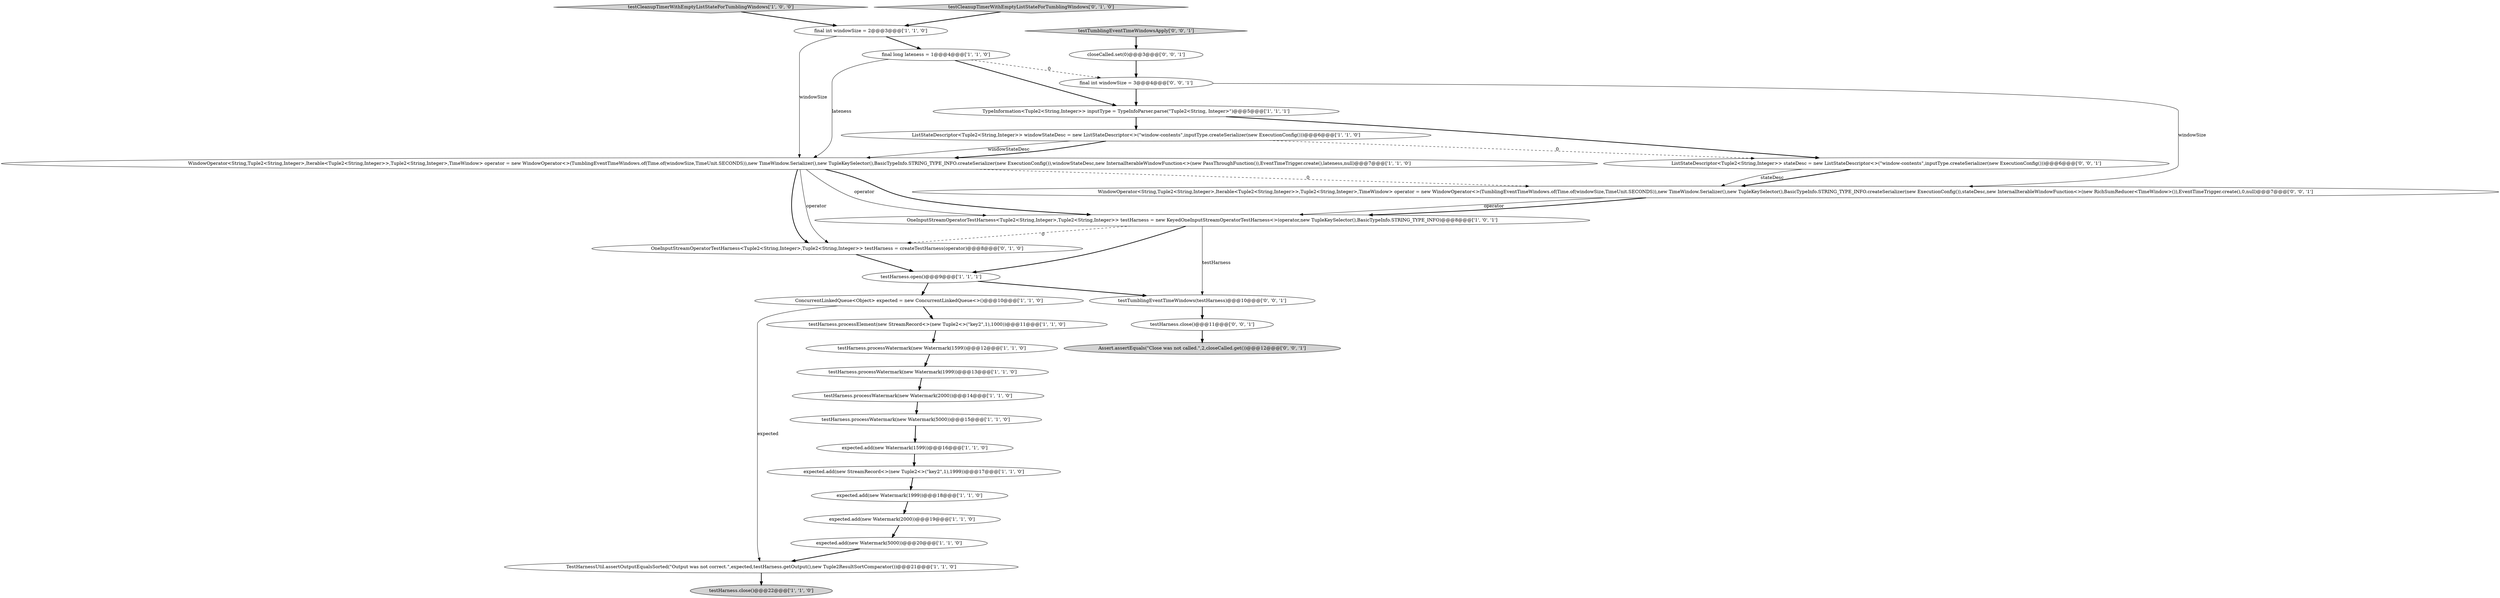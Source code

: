digraph {
14 [style = filled, label = "testHarness.processWatermark(new Watermark(1599))@@@12@@@['1', '1', '0']", fillcolor = white, shape = ellipse image = "AAA0AAABBB1BBB"];
4 [style = filled, label = "expected.add(new Watermark(5000))@@@20@@@['1', '1', '0']", fillcolor = white, shape = ellipse image = "AAA0AAABBB1BBB"];
8 [style = filled, label = "testHarness.processElement(new StreamRecord<>(new Tuple2<>(\"key2\",1),1000))@@@11@@@['1', '1', '0']", fillcolor = white, shape = ellipse image = "AAA0AAABBB1BBB"];
7 [style = filled, label = "testCleanupTimerWithEmptyListStateForTumblingWindows['1', '0', '0']", fillcolor = lightgray, shape = diamond image = "AAA0AAABBB1BBB"];
15 [style = filled, label = "testHarness.processWatermark(new Watermark(1999))@@@13@@@['1', '1', '0']", fillcolor = white, shape = ellipse image = "AAA0AAABBB1BBB"];
27 [style = filled, label = "Assert.assertEquals(\"Close was not called.\",2,closeCalled.get())@@@12@@@['0', '0', '1']", fillcolor = lightgray, shape = ellipse image = "AAA0AAABBB3BBB"];
18 [style = filled, label = "TypeInformation<Tuple2<String,Integer>> inputType = TypeInfoParser.parse(\"Tuple2<String, Integer>\")@@@5@@@['1', '1', '1']", fillcolor = white, shape = ellipse image = "AAA0AAABBB1BBB"];
13 [style = filled, label = "ConcurrentLinkedQueue<Object> expected = new ConcurrentLinkedQueue<>()@@@10@@@['1', '1', '0']", fillcolor = white, shape = ellipse image = "AAA0AAABBB1BBB"];
10 [style = filled, label = "testHarness.processWatermark(new Watermark(5000))@@@15@@@['1', '1', '0']", fillcolor = white, shape = ellipse image = "AAA0AAABBB1BBB"];
21 [style = filled, label = "OneInputStreamOperatorTestHarness<Tuple2<String,Integer>,Tuple2<String,Integer>> testHarness = createTestHarness(operator)@@@8@@@['0', '1', '0']", fillcolor = white, shape = ellipse image = "AAA1AAABBB2BBB"];
6 [style = filled, label = "expected.add(new Watermark(1599))@@@16@@@['1', '1', '0']", fillcolor = white, shape = ellipse image = "AAA0AAABBB1BBB"];
24 [style = filled, label = "testHarness.close()@@@11@@@['0', '0', '1']", fillcolor = white, shape = ellipse image = "AAA0AAABBB3BBB"];
3 [style = filled, label = "WindowOperator<String,Tuple2<String,Integer>,Iterable<Tuple2<String,Integer>>,Tuple2<String,Integer>,TimeWindow> operator = new WindowOperator<>(TumblingEventTimeWindows.of(Time.of(windowSize,TimeUnit.SECONDS)),new TimeWindow.Serializer(),new TupleKeySelector(),BasicTypeInfo.STRING_TYPE_INFO.createSerializer(new ExecutionConfig()),windowStateDesc,new InternalIterableWindowFunction<>(new PassThroughFunction()),EventTimeTrigger.create(),lateness,null)@@@7@@@['1', '1', '0']", fillcolor = white, shape = ellipse image = "AAA0AAABBB1BBB"];
16 [style = filled, label = "expected.add(new Watermark(1999))@@@18@@@['1', '1', '0']", fillcolor = white, shape = ellipse image = "AAA0AAABBB1BBB"];
23 [style = filled, label = "WindowOperator<String,Tuple2<String,Integer>,Iterable<Tuple2<String,Integer>>,Tuple2<String,Integer>,TimeWindow> operator = new WindowOperator<>(TumblingEventTimeWindows.of(Time.of(windowSize,TimeUnit.SECONDS)),new TimeWindow.Serializer(),new TupleKeySelector(),BasicTypeInfo.STRING_TYPE_INFO.createSerializer(new ExecutionConfig()),stateDesc,new InternalIterableWindowFunction<>(new RichSumReducer<TimeWindow>()),EventTimeTrigger.create(),0,null)@@@7@@@['0', '0', '1']", fillcolor = white, shape = ellipse image = "AAA0AAABBB3BBB"];
26 [style = filled, label = "testTumblingEventTimeWindows(testHarness)@@@10@@@['0', '0', '1']", fillcolor = white, shape = ellipse image = "AAA0AAABBB3BBB"];
2 [style = filled, label = "TestHarnessUtil.assertOutputEqualsSorted(\"Output was not correct.\",expected,testHarness.getOutput(),new Tuple2ResultSortComparator())@@@21@@@['1', '1', '0']", fillcolor = white, shape = ellipse image = "AAA0AAABBB1BBB"];
30 [style = filled, label = "testTumblingEventTimeWindowsApply['0', '0', '1']", fillcolor = lightgray, shape = diamond image = "AAA0AAABBB3BBB"];
17 [style = filled, label = "testHarness.processWatermark(new Watermark(2000))@@@14@@@['1', '1', '0']", fillcolor = white, shape = ellipse image = "AAA0AAABBB1BBB"];
11 [style = filled, label = "final long lateness = 1@@@4@@@['1', '1', '0']", fillcolor = white, shape = ellipse image = "AAA0AAABBB1BBB"];
25 [style = filled, label = "ListStateDescriptor<Tuple2<String,Integer>> stateDesc = new ListStateDescriptor<>(\"window-contents\",inputType.createSerializer(new ExecutionConfig()))@@@6@@@['0', '0', '1']", fillcolor = white, shape = ellipse image = "AAA0AAABBB3BBB"];
29 [style = filled, label = "final int windowSize = 3@@@4@@@['0', '0', '1']", fillcolor = white, shape = ellipse image = "AAA0AAABBB3BBB"];
22 [style = filled, label = "testCleanupTimerWithEmptyListStateForTumblingWindows['0', '1', '0']", fillcolor = lightgray, shape = diamond image = "AAA0AAABBB2BBB"];
28 [style = filled, label = "closeCalled.set(0)@@@3@@@['0', '0', '1']", fillcolor = white, shape = ellipse image = "AAA0AAABBB3BBB"];
20 [style = filled, label = "expected.add(new Watermark(2000))@@@19@@@['1', '1', '0']", fillcolor = white, shape = ellipse image = "AAA0AAABBB1BBB"];
0 [style = filled, label = "ListStateDescriptor<Tuple2<String,Integer>> windowStateDesc = new ListStateDescriptor<>(\"window-contents\",inputType.createSerializer(new ExecutionConfig()))@@@6@@@['1', '1', '0']", fillcolor = white, shape = ellipse image = "AAA0AAABBB1BBB"];
1 [style = filled, label = "expected.add(new StreamRecord<>(new Tuple2<>(\"key2\",1),1999))@@@17@@@['1', '1', '0']", fillcolor = white, shape = ellipse image = "AAA0AAABBB1BBB"];
19 [style = filled, label = "final int windowSize = 2@@@3@@@['1', '1', '0']", fillcolor = white, shape = ellipse image = "AAA0AAABBB1BBB"];
12 [style = filled, label = "OneInputStreamOperatorTestHarness<Tuple2<String,Integer>,Tuple2<String,Integer>> testHarness = new KeyedOneInputStreamOperatorTestHarness<>(operator,new TupleKeySelector(),BasicTypeInfo.STRING_TYPE_INFO)@@@8@@@['1', '0', '1']", fillcolor = white, shape = ellipse image = "AAA0AAABBB1BBB"];
9 [style = filled, label = "testHarness.close()@@@22@@@['1', '1', '0']", fillcolor = lightgray, shape = ellipse image = "AAA0AAABBB1BBB"];
5 [style = filled, label = "testHarness.open()@@@9@@@['1', '1', '1']", fillcolor = white, shape = ellipse image = "AAA0AAABBB1BBB"];
25->23 [style = bold, label=""];
13->2 [style = solid, label="expected"];
22->19 [style = bold, label=""];
26->24 [style = bold, label=""];
8->14 [style = bold, label=""];
11->3 [style = solid, label="lateness"];
10->6 [style = bold, label=""];
23->12 [style = solid, label="operator"];
3->23 [style = dashed, label="0"];
20->4 [style = bold, label=""];
3->21 [style = bold, label=""];
0->3 [style = solid, label="windowStateDesc"];
18->25 [style = bold, label=""];
11->18 [style = bold, label=""];
0->3 [style = bold, label=""];
29->23 [style = solid, label="windowSize"];
5->26 [style = bold, label=""];
5->13 [style = bold, label=""];
4->2 [style = bold, label=""];
12->21 [style = dashed, label="0"];
11->29 [style = dashed, label="0"];
0->25 [style = dashed, label="0"];
2->9 [style = bold, label=""];
12->5 [style = bold, label=""];
19->3 [style = solid, label="windowSize"];
25->23 [style = solid, label="stateDesc"];
19->11 [style = bold, label=""];
3->12 [style = bold, label=""];
23->12 [style = bold, label=""];
21->5 [style = bold, label=""];
12->26 [style = solid, label="testHarness"];
3->21 [style = solid, label="operator"];
16->20 [style = bold, label=""];
30->28 [style = bold, label=""];
24->27 [style = bold, label=""];
13->8 [style = bold, label=""];
7->19 [style = bold, label=""];
1->16 [style = bold, label=""];
29->18 [style = bold, label=""];
14->15 [style = bold, label=""];
3->12 [style = solid, label="operator"];
6->1 [style = bold, label=""];
17->10 [style = bold, label=""];
28->29 [style = bold, label=""];
18->0 [style = bold, label=""];
15->17 [style = bold, label=""];
}
